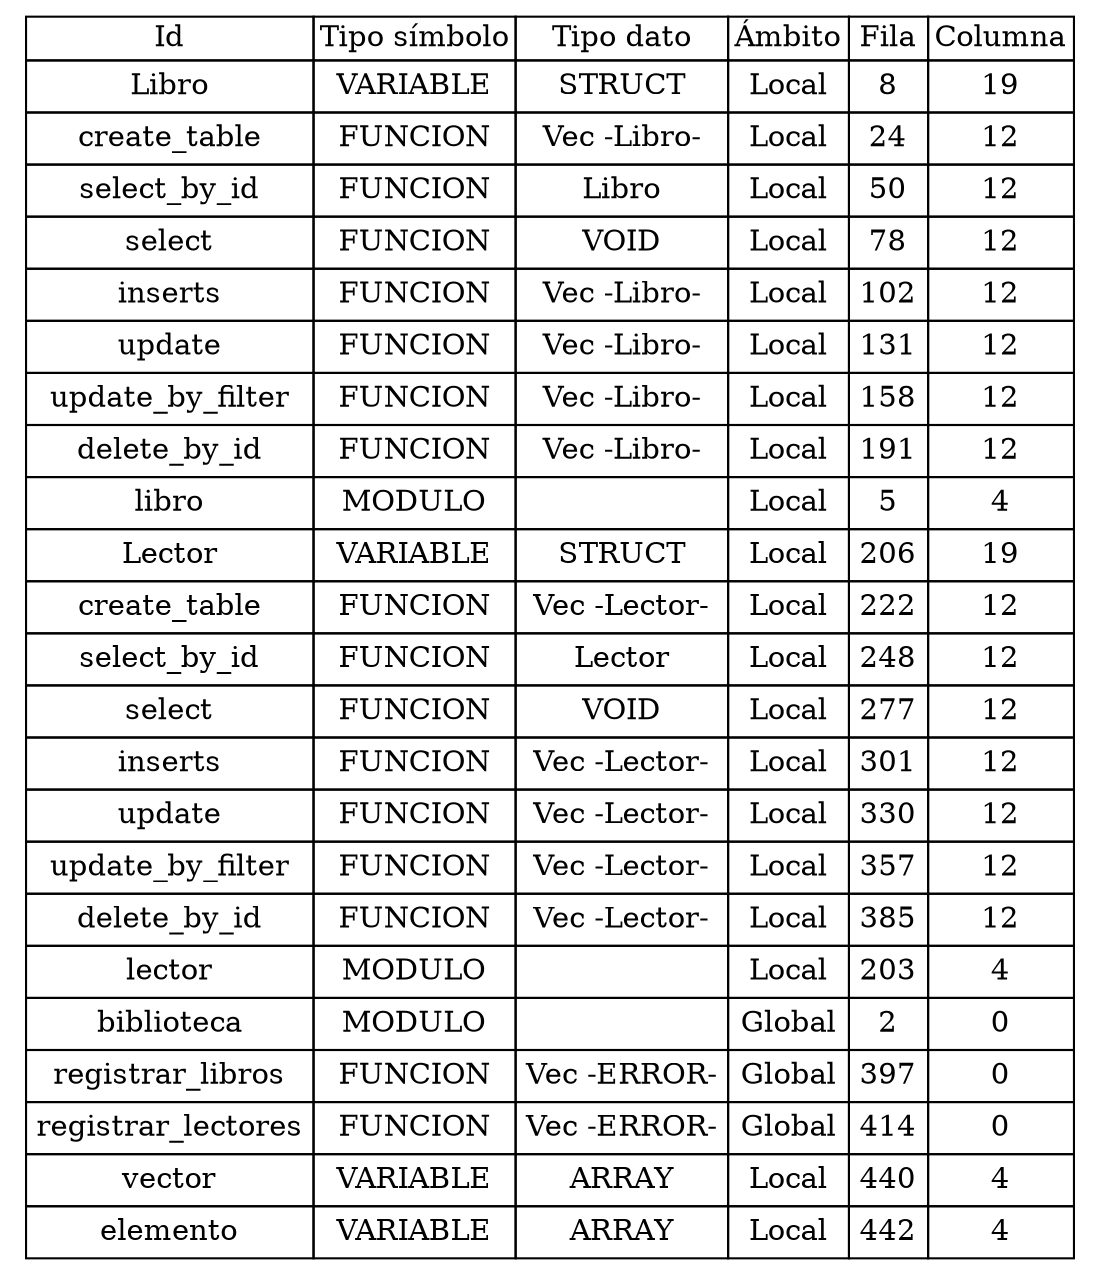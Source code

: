 
	digraph {
		tablaSimbolos [
		  shape=plaintext
		  label=<
			<table border='0' cellborder='1' color='black' cellspacing='0'>
			  <tr>
				  <td>Id</td>
				  <td>Tipo símbolo</td>
				  <td>Tipo dato</td>
				  <td>Ámbito</td>
				  <td>Fila</td>
				  <td>Columna</td>
			  </tr>
	
<tr>
<td cellpadding='4'>
Libro
</td>
<td cellpadding='4'>VARIABLE
</td>
<td cellpadding='4'>STRUCT
</td>
<td cellpadding='4'>Local
</td>
<td cellpadding='4'>
8
</td>
<td cellpadding='4'>
19
</td>
</tr>

<tr>
<td cellpadding='4'>
create_table
</td>
<td cellpadding='4'>FUNCION
</td>
<td cellpadding='4'>Vec -Libro-
</td>
<td cellpadding='4'>Local
</td>
<td cellpadding='4'>
24
</td>
<td cellpadding='4'>
12
</td>
</tr>

<tr>
<td cellpadding='4'>
select_by_id
</td>
<td cellpadding='4'>FUNCION
</td>
<td cellpadding='4'>Libro
</td>
<td cellpadding='4'>Local
</td>
<td cellpadding='4'>
50
</td>
<td cellpadding='4'>
12
</td>
</tr>

<tr>
<td cellpadding='4'>
select
</td>
<td cellpadding='4'>FUNCION
</td>
<td cellpadding='4'>VOID
</td>
<td cellpadding='4'>Local
</td>
<td cellpadding='4'>
78
</td>
<td cellpadding='4'>
12
</td>
</tr>

<tr>
<td cellpadding='4'>
inserts
</td>
<td cellpadding='4'>FUNCION
</td>
<td cellpadding='4'>Vec -Libro-
</td>
<td cellpadding='4'>Local
</td>
<td cellpadding='4'>
102
</td>
<td cellpadding='4'>
12
</td>
</tr>

<tr>
<td cellpadding='4'>
update
</td>
<td cellpadding='4'>FUNCION
</td>
<td cellpadding='4'>Vec -Libro-
</td>
<td cellpadding='4'>Local
</td>
<td cellpadding='4'>
131
</td>
<td cellpadding='4'>
12
</td>
</tr>

<tr>
<td cellpadding='4'>
update_by_filter
</td>
<td cellpadding='4'>FUNCION
</td>
<td cellpadding='4'>Vec -Libro-
</td>
<td cellpadding='4'>Local
</td>
<td cellpadding='4'>
158
</td>
<td cellpadding='4'>
12
</td>
</tr>

<tr>
<td cellpadding='4'>
delete_by_id
</td>
<td cellpadding='4'>FUNCION
</td>
<td cellpadding='4'>Vec -Libro-
</td>
<td cellpadding='4'>Local
</td>
<td cellpadding='4'>
191
</td>
<td cellpadding='4'>
12
</td>
</tr>

<tr>
<td cellpadding='4'>
libro
</td>
<td cellpadding='4'>MODULO
</td>
<td cellpadding='4'>
</td>
<td cellpadding='4'>Local
</td>
<td cellpadding='4'>
5
</td>
<td cellpadding='4'>
4
</td>
</tr>

<tr>
<td cellpadding='4'>
Lector
</td>
<td cellpadding='4'>VARIABLE
</td>
<td cellpadding='4'>STRUCT
</td>
<td cellpadding='4'>Local
</td>
<td cellpadding='4'>
206
</td>
<td cellpadding='4'>
19
</td>
</tr>

<tr>
<td cellpadding='4'>
create_table
</td>
<td cellpadding='4'>FUNCION
</td>
<td cellpadding='4'>Vec -Lector-
</td>
<td cellpadding='4'>Local
</td>
<td cellpadding='4'>
222
</td>
<td cellpadding='4'>
12
</td>
</tr>

<tr>
<td cellpadding='4'>
select_by_id
</td>
<td cellpadding='4'>FUNCION
</td>
<td cellpadding='4'>Lector
</td>
<td cellpadding='4'>Local
</td>
<td cellpadding='4'>
248
</td>
<td cellpadding='4'>
12
</td>
</tr>

<tr>
<td cellpadding='4'>
select
</td>
<td cellpadding='4'>FUNCION
</td>
<td cellpadding='4'>VOID
</td>
<td cellpadding='4'>Local
</td>
<td cellpadding='4'>
277
</td>
<td cellpadding='4'>
12
</td>
</tr>

<tr>
<td cellpadding='4'>
inserts
</td>
<td cellpadding='4'>FUNCION
</td>
<td cellpadding='4'>Vec -Lector-
</td>
<td cellpadding='4'>Local
</td>
<td cellpadding='4'>
301
</td>
<td cellpadding='4'>
12
</td>
</tr>

<tr>
<td cellpadding='4'>
update
</td>
<td cellpadding='4'>FUNCION
</td>
<td cellpadding='4'>Vec -Lector-
</td>
<td cellpadding='4'>Local
</td>
<td cellpadding='4'>
330
</td>
<td cellpadding='4'>
12
</td>
</tr>

<tr>
<td cellpadding='4'>
update_by_filter
</td>
<td cellpadding='4'>FUNCION
</td>
<td cellpadding='4'>Vec -Lector-
</td>
<td cellpadding='4'>Local
</td>
<td cellpadding='4'>
357
</td>
<td cellpadding='4'>
12
</td>
</tr>

<tr>
<td cellpadding='4'>
delete_by_id
</td>
<td cellpadding='4'>FUNCION
</td>
<td cellpadding='4'>Vec -Lector-
</td>
<td cellpadding='4'>Local
</td>
<td cellpadding='4'>
385
</td>
<td cellpadding='4'>
12
</td>
</tr>

<tr>
<td cellpadding='4'>
lector
</td>
<td cellpadding='4'>MODULO
</td>
<td cellpadding='4'>
</td>
<td cellpadding='4'>Local
</td>
<td cellpadding='4'>
203
</td>
<td cellpadding='4'>
4
</td>
</tr>

<tr>
<td cellpadding='4'>
biblioteca
</td>
<td cellpadding='4'>MODULO
</td>
<td cellpadding='4'>
</td>
<td cellpadding='4'>Global
</td>
<td cellpadding='4'>
2
</td>
<td cellpadding='4'>
0
</td>
</tr>

<tr>
<td cellpadding='4'>
registrar_libros
</td>
<td cellpadding='4'>FUNCION
</td>
<td cellpadding='4'>Vec -ERROR-
</td>
<td cellpadding='4'>Global
</td>
<td cellpadding='4'>
397
</td>
<td cellpadding='4'>
0
</td>
</tr>

<tr>
<td cellpadding='4'>
registrar_lectores
</td>
<td cellpadding='4'>FUNCION
</td>
<td cellpadding='4'>Vec -ERROR-
</td>
<td cellpadding='4'>Global
</td>
<td cellpadding='4'>
414
</td>
<td cellpadding='4'>
0
</td>
</tr>

<tr>
<td cellpadding='4'>
vector
</td>
<td cellpadding='4'>VARIABLE
</td>
<td cellpadding='4'>ARRAY
</td>
<td cellpadding='4'>Local
</td>
<td cellpadding='4'>
440
</td>
<td cellpadding='4'>
4
</td>
</tr>

<tr>
<td cellpadding='4'>
elemento
</td>
<td cellpadding='4'>VARIABLE
</td>
<td cellpadding='4'>ARRAY
</td>
<td cellpadding='4'>Local
</td>
<td cellpadding='4'>
442
</td>
<td cellpadding='4'>
4
</td>
</tr>

		</table>
		>];
	}
	